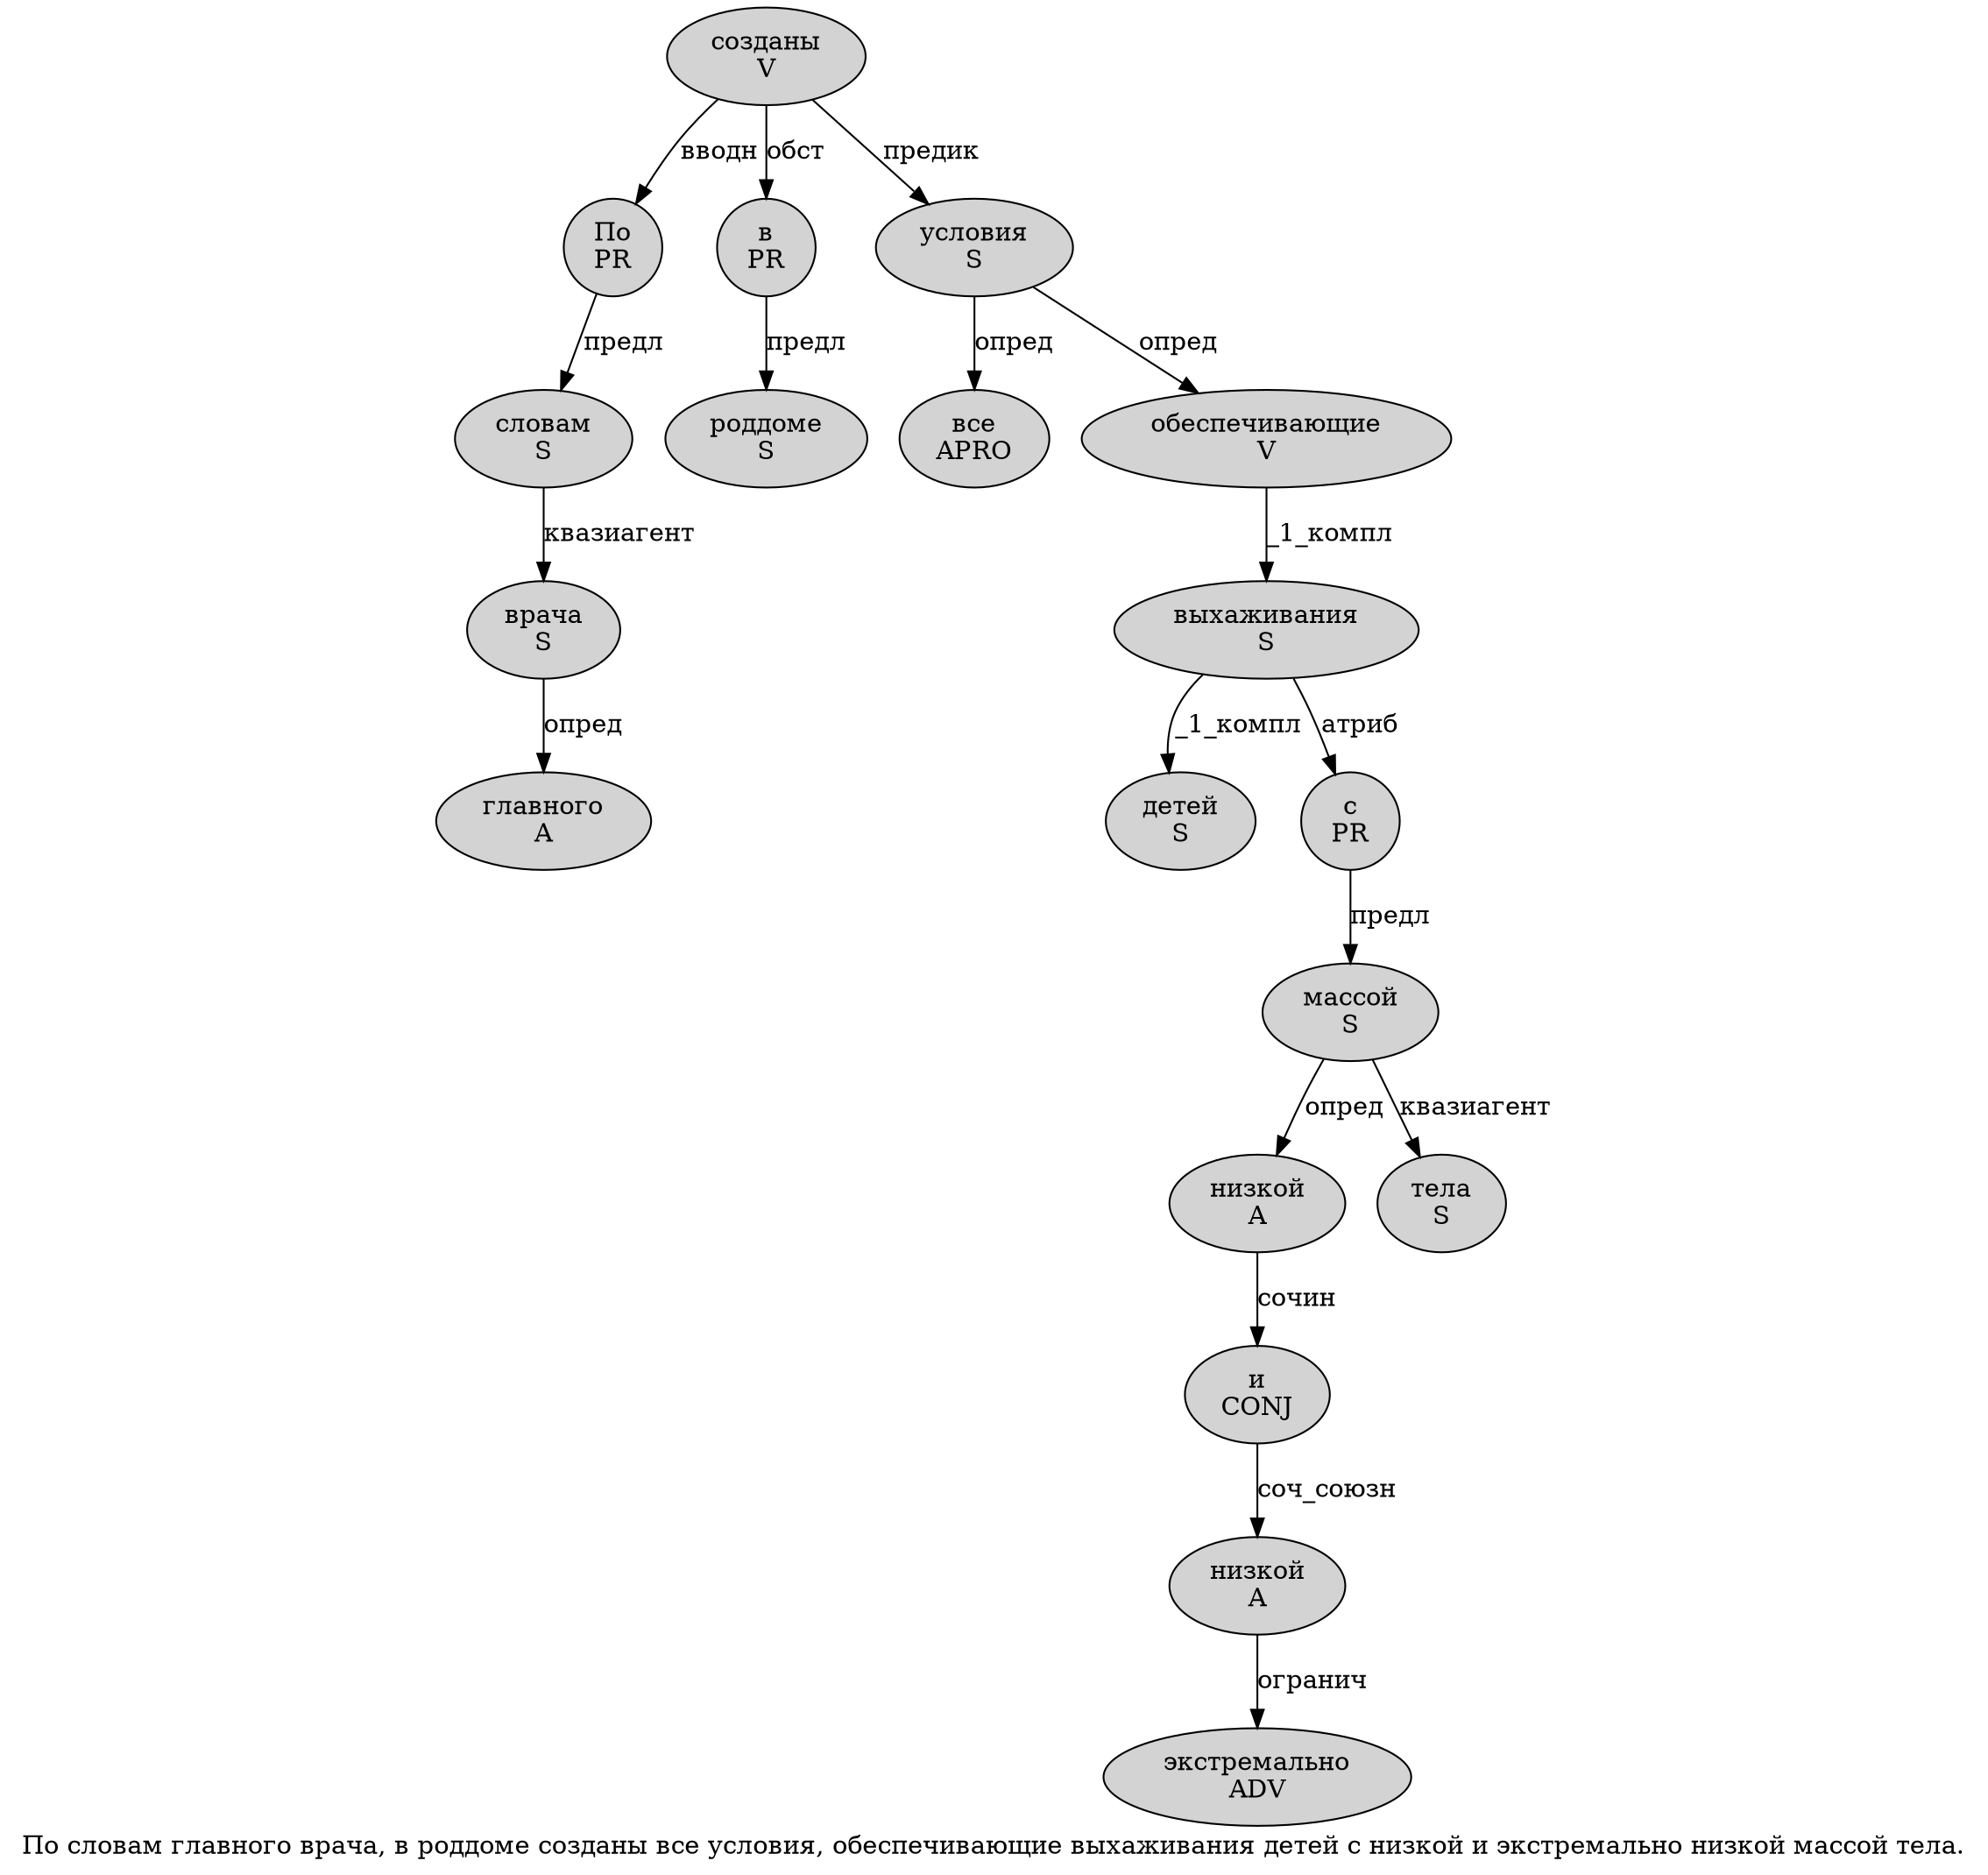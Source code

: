 digraph SENTENCE_757 {
	graph [label="По словам главного врача, в роддоме созданы все условия, обеспечивающие выхаживания детей с низкой и экстремально низкой массой тела."]
	node [style=filled]
		0 [label="По
PR" color="" fillcolor=lightgray penwidth=1 shape=ellipse]
		1 [label="словам
S" color="" fillcolor=lightgray penwidth=1 shape=ellipse]
		2 [label="главного
A" color="" fillcolor=lightgray penwidth=1 shape=ellipse]
		3 [label="врача
S" color="" fillcolor=lightgray penwidth=1 shape=ellipse]
		5 [label="в
PR" color="" fillcolor=lightgray penwidth=1 shape=ellipse]
		6 [label="роддоме
S" color="" fillcolor=lightgray penwidth=1 shape=ellipse]
		7 [label="созданы
V" color="" fillcolor=lightgray penwidth=1 shape=ellipse]
		8 [label="все
APRO" color="" fillcolor=lightgray penwidth=1 shape=ellipse]
		9 [label="условия
S" color="" fillcolor=lightgray penwidth=1 shape=ellipse]
		11 [label="обеспечивающие
V" color="" fillcolor=lightgray penwidth=1 shape=ellipse]
		12 [label="выхаживания
S" color="" fillcolor=lightgray penwidth=1 shape=ellipse]
		13 [label="детей
S" color="" fillcolor=lightgray penwidth=1 shape=ellipse]
		14 [label="с
PR" color="" fillcolor=lightgray penwidth=1 shape=ellipse]
		15 [label="низкой
A" color="" fillcolor=lightgray penwidth=1 shape=ellipse]
		16 [label="и
CONJ" color="" fillcolor=lightgray penwidth=1 shape=ellipse]
		17 [label="экстремально
ADV" color="" fillcolor=lightgray penwidth=1 shape=ellipse]
		18 [label="низкой
A" color="" fillcolor=lightgray penwidth=1 shape=ellipse]
		19 [label="массой
S" color="" fillcolor=lightgray penwidth=1 shape=ellipse]
		20 [label="тела
S" color="" fillcolor=lightgray penwidth=1 shape=ellipse]
			12 -> 13 [label="_1_компл"]
			12 -> 14 [label="атриб"]
			14 -> 19 [label="предл"]
			9 -> 8 [label="опред"]
			9 -> 11 [label="опред"]
			7 -> 0 [label="вводн"]
			7 -> 5 [label="обст"]
			7 -> 9 [label="предик"]
			0 -> 1 [label="предл"]
			11 -> 12 [label="_1_компл"]
			3 -> 2 [label="опред"]
			5 -> 6 [label="предл"]
			1 -> 3 [label="квазиагент"]
			16 -> 18 [label="соч_союзн"]
			15 -> 16 [label="сочин"]
			19 -> 15 [label="опред"]
			19 -> 20 [label="квазиагент"]
			18 -> 17 [label="огранич"]
}
